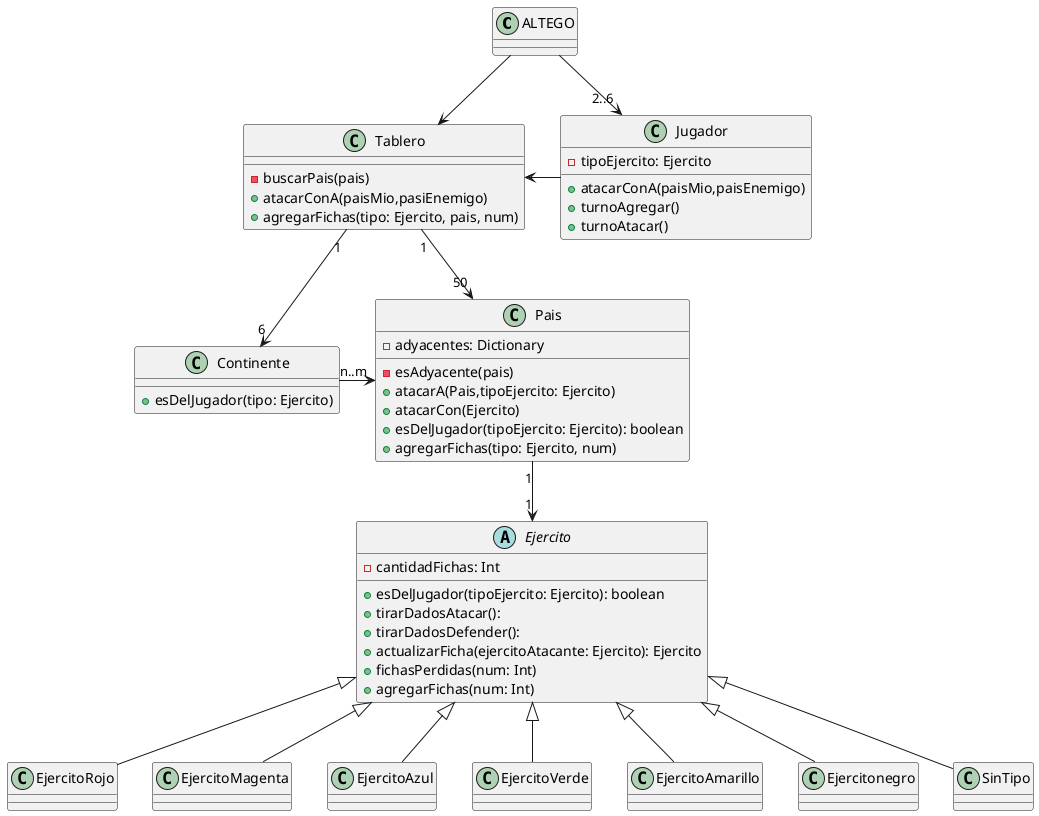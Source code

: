 @startuml ModeloInicial

Class ALTEGO{

}

Class Tablero{
    -buscarPais(pais)
    +atacarConA(paisMio,pasiEnemigo)
    +agregarFichas(tipo: Ejercito, pais, num)
}

Class Continente{
    +esDelJugador(tipo: Ejercito)
}

Class Jugador{
    -tipoEjercito: Ejercito
    +atacarConA(paisMio,paisEnemigo)
    +turnoAgregar()
    +turnoAtacar()
}

Class Pais{
    -adyacentes: Dictionary
    -esAdyacente(pais)
    +atacarA(Pais,tipoEjercito: Ejercito)
    +atacarCon(Ejercito)
    +esDelJugador(tipoEjercito: Ejercito): boolean
    +agregarFichas(tipo: Ejercito, num)
}

Abstract Class Ejercito{
    -cantidadFichas: Int
    +esDelJugador(tipoEjercito: Ejercito): boolean
    +tirarDadosAtacar():
    +tirarDadosDefender():
    +actualizarFicha(ejercitoAtacante: Ejercito): Ejercito
    +fichasPerdidas(num: Int)
    +agregarFichas(num: Int)
}


ALTEGO --> Tablero
ALTEGO --> "2..6"Jugador
Jugador  -left-> Tablero
Tablero "1"-->"50" Pais
Tablero "1"-->"6" Continente
Continente --right-->"n..m" Pais
Pais "1"-->"1" Ejercito
Ejercito <|-- EjercitoRojo
Ejercito <|-- EjercitoMagenta
Ejercito <|-- EjercitoAzul
Ejercito <|-- EjercitoVerde
Ejercito <|-- EjercitoAmarillo
Ejercito <|-- Ejercitonegro
Ejercito <|-- SinTipo

@enduml